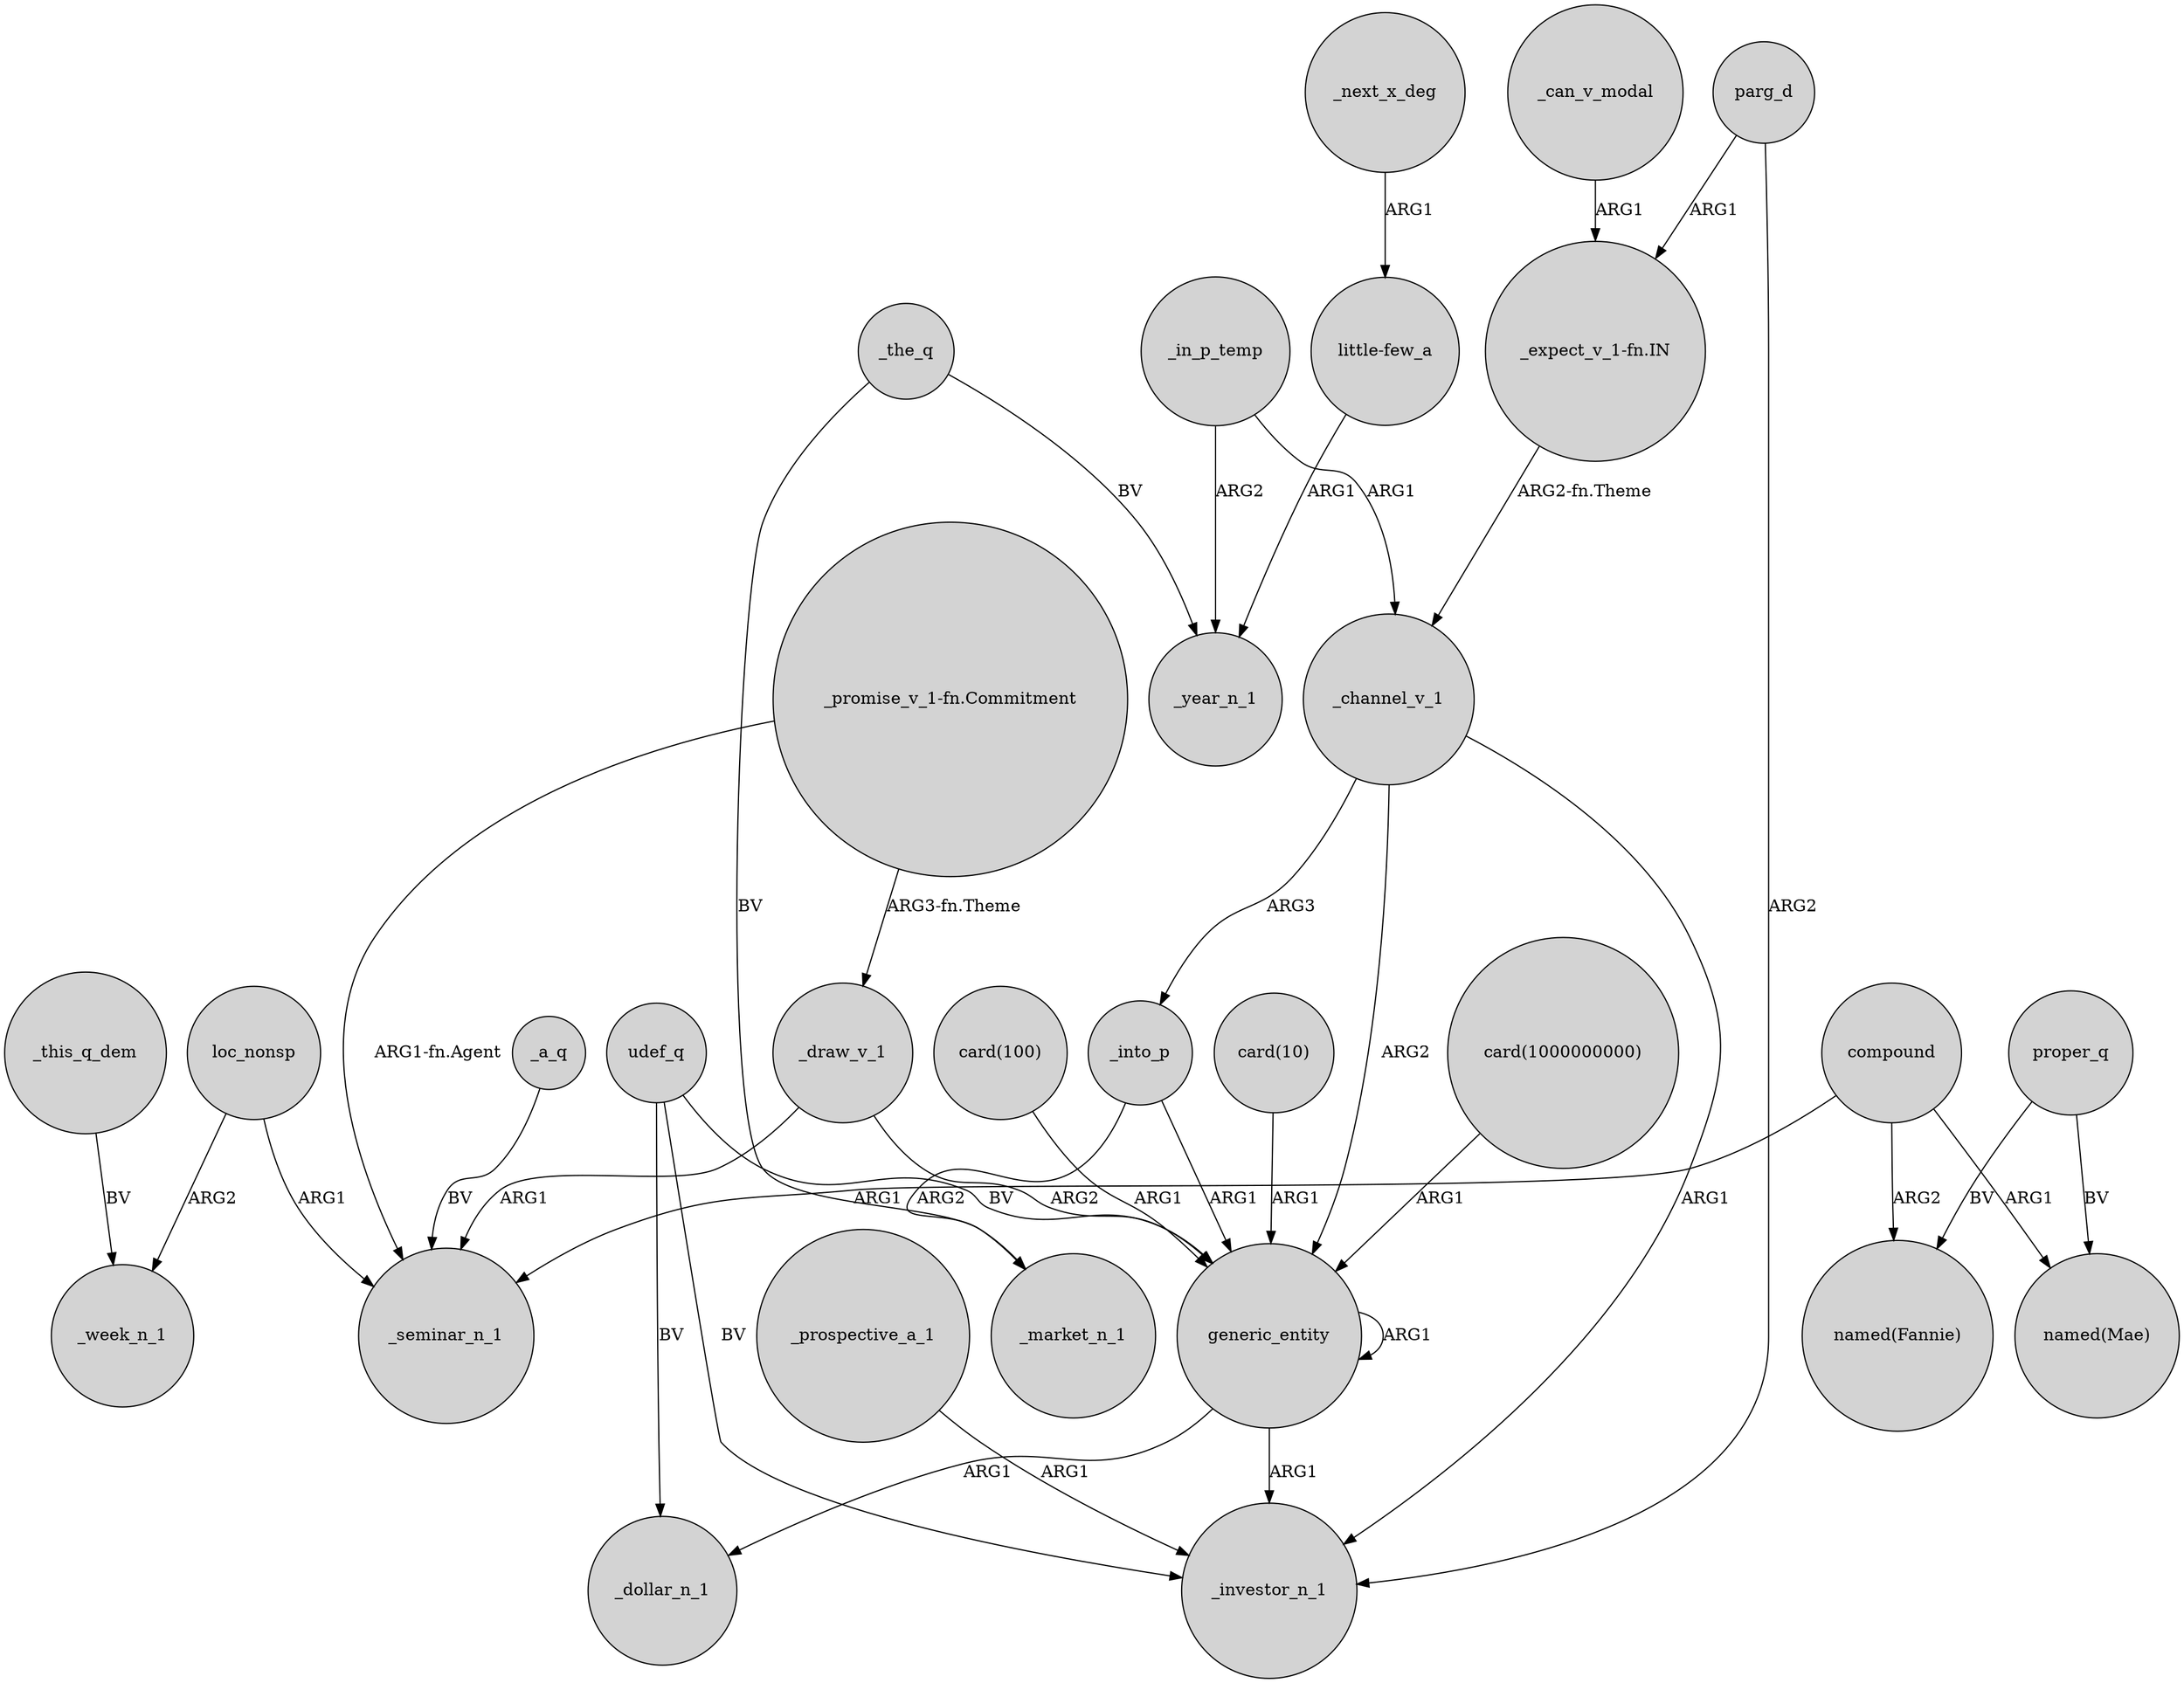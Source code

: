 digraph {
	node [shape=circle style=filled]
	compound -> _seminar_n_1 [label=ARG1]
	"_promise_v_1-fn.Commitment" -> _seminar_n_1 [label="ARG1-fn.Agent"]
	_prospective_a_1 -> _investor_n_1 [label=ARG1]
	udef_q -> generic_entity [label=BV]
	"_promise_v_1-fn.Commitment" -> _draw_v_1 [label="ARG3-fn.Theme"]
	parg_d -> _investor_n_1 [label=ARG2]
	"card(100)" -> generic_entity [label=ARG1]
	udef_q -> _investor_n_1 [label=BV]
	compound -> "named(Mae)" [label=ARG1]
	proper_q -> "named(Mae)" [label=BV]
	"card(10)" -> generic_entity [label=ARG1]
	"_expect_v_1-fn.IN" -> _channel_v_1 [label="ARG2-fn.Theme"]
	loc_nonsp -> _seminar_n_1 [label=ARG1]
	compound -> "named(Fannie)" [label=ARG2]
	generic_entity -> _investor_n_1 [label=ARG1]
	_draw_v_1 -> generic_entity [label=ARG2]
	generic_entity -> generic_entity [label=ARG1]
	_into_p -> generic_entity [label=ARG1]
	_channel_v_1 -> _investor_n_1 [label=ARG1]
	_in_p_temp -> _year_n_1 [label=ARG2]
	_next_x_deg -> "little-few_a" [label=ARG1]
	_this_q_dem -> _week_n_1 [label=BV]
	generic_entity -> _dollar_n_1 [label=ARG1]
	loc_nonsp -> _week_n_1 [label=ARG2]
	parg_d -> "_expect_v_1-fn.IN" [label=ARG1]
	_can_v_modal -> "_expect_v_1-fn.IN" [label=ARG1]
	"little-few_a" -> _year_n_1 [label=ARG1]
	_the_q -> _year_n_1 [label=BV]
	_channel_v_1 -> generic_entity [label=ARG2]
	_into_p -> _market_n_1 [label=ARG2]
	_a_q -> _seminar_n_1 [label=BV]
	udef_q -> _dollar_n_1 [label=BV]
	_the_q -> _market_n_1 [label=BV]
	_channel_v_1 -> _into_p [label=ARG3]
	_in_p_temp -> _channel_v_1 [label=ARG1]
	_draw_v_1 -> _seminar_n_1 [label=ARG1]
	"card(1000000000)" -> generic_entity [label=ARG1]
	proper_q -> "named(Fannie)" [label=BV]
}
